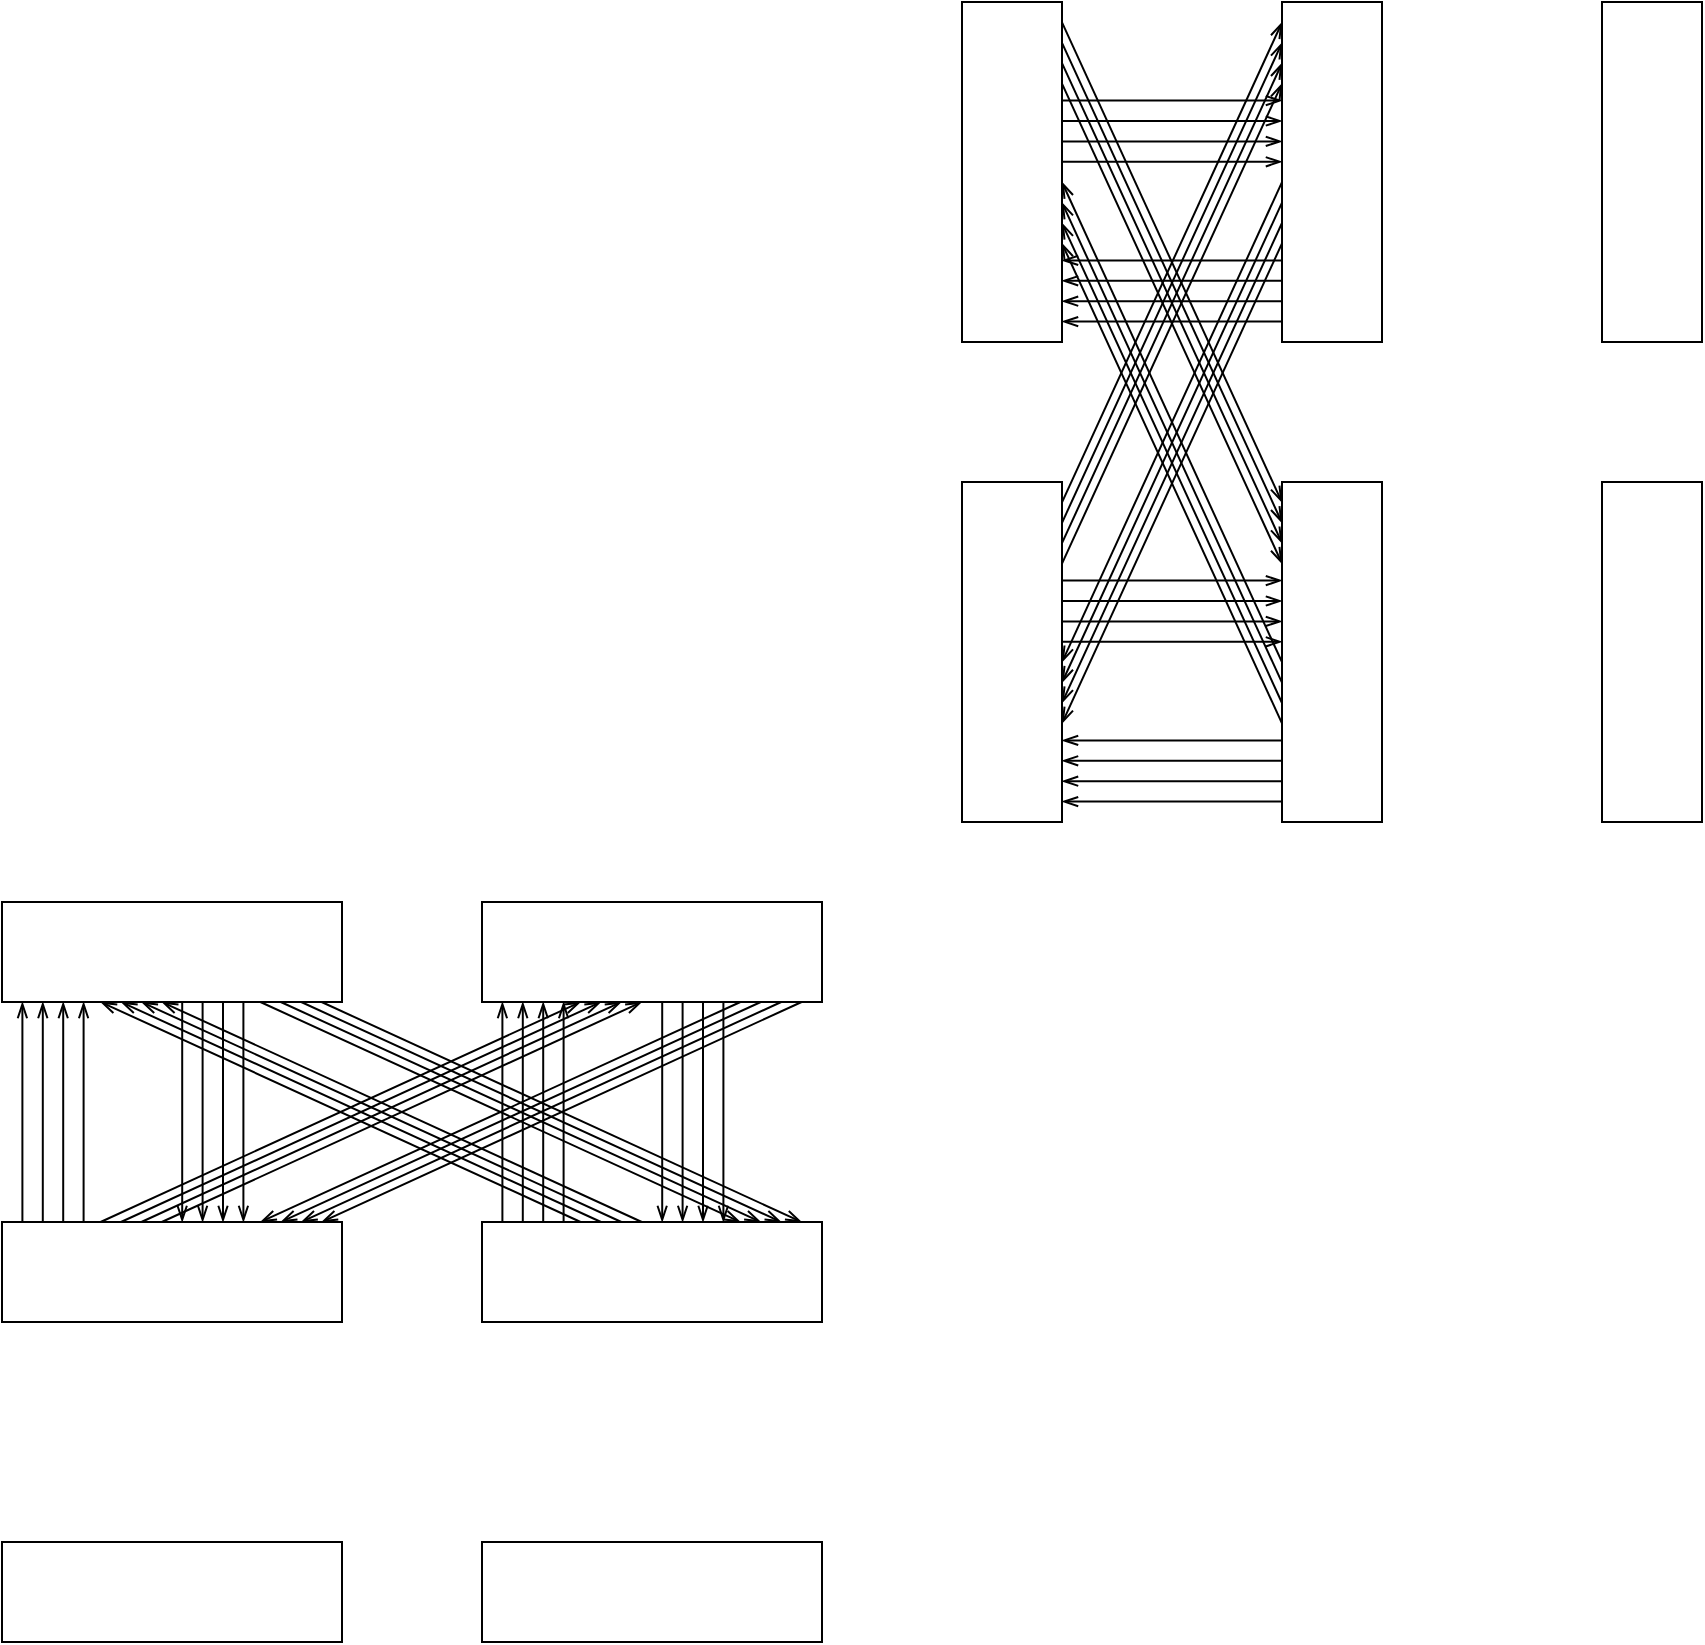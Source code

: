 <mxfile version="26.0.4">
  <diagram name="第 1 页" id="zOTyfkO28Ilmd_IALhG7">
    <mxGraphModel dx="1011" dy="1769" grid="1" gridSize="10" guides="1" tooltips="1" connect="1" arrows="1" fold="1" page="1" pageScale="1" pageWidth="850" pageHeight="1100" math="0" shadow="0">
      <root>
        <mxCell id="0" />
        <mxCell id="1" parent="0" />
        <mxCell id="OAMfP3uRhHY4c8-LjVHL-136" value="" style="group;verticalAlign=bottom;horizontal=1;" vertex="1" connectable="0" parent="1">
          <mxGeometry x="160" y="280" width="410" height="370" as="geometry" />
        </mxCell>
        <mxCell id="OAMfP3uRhHY4c8-LjVHL-1" value="" style="rounded=0;whiteSpace=wrap;html=1;points=[[0,0,0,0,0],[0,0.25,0,0,0],[0,0.5,0,0,0],[0,0.75,0,0,0],[0,1,0,0,0],[0.06,0,0,0,0],[0.06,1,0,0,0],[0.12,0,0,0,0],[0.12,1,0,0,0],[0.18,0,0,0,0],[0.18,1,0,0,0],[0.24,0,0,0,0],[0.24,1,0,0,0],[0.29,0,0,0,0],[0.29,1,0,0,0],[0.35,0,0,0,0],[0.35,1,0,0,0],[0.41,0,0,0,0],[0.41,1,0,0,0],[0.47,0,0,0,0],[0.47,1,0,0,0],[0.53,0,0,0,0],[0.53,1,0,0,0],[0.59,0,0,0,0],[0.59,1,0,0,0],[0.65,0,0,0,0],[0.65,1,0,0,0],[0.71,0,0,0,0],[0.71,1,0,0,0],[0.76,0,0,0,0],[0.76,1,0,0,0],[0.82,0,0,0,0],[0.82,1,0,0,0],[0.88,0,0,0,0],[0.88,1,0,0,0],[0.94,0,0,0,0],[0.94,1,0,0,0],[1,0,0,0,0],[1,0.25,0,0,0],[1,0.5,0,0,0],[1,0.75,0,0,0],[1,1,0,0,0]];" vertex="1" parent="OAMfP3uRhHY4c8-LjVHL-136">
          <mxGeometry width="170" height="50" as="geometry" />
        </mxCell>
        <mxCell id="OAMfP3uRhHY4c8-LjVHL-8" value="" style="rounded=0;whiteSpace=wrap;html=1;points=[[0,0,0,0,0],[0,0.25,0,0,0],[0,0.5,0,0,0],[0,0.75,0,0,0],[0,1,0,0,0],[0.06,0,0,0,0],[0.06,1,0,0,0],[0.12,0,0,0,0],[0.12,1,0,0,0],[0.18,0,0,0,0],[0.18,1,0,0,0],[0.24,0,0,0,0],[0.24,1,0,0,0],[0.29,0,0,0,0],[0.29,1,0,0,0],[0.35,0,0,0,0],[0.35,1,0,0,0],[0.41,0,0,0,0],[0.41,1,0,0,0],[0.47,0,0,0,0],[0.47,1,0,0,0],[0.53,0,0,0,0],[0.53,1,0,0,0],[0.59,0,0,0,0],[0.59,1,0,0,0],[0.65,0,0,0,0],[0.65,1,0,0,0],[0.71,0,0,0,0],[0.71,1,0,0,0],[0.76,0,0,0,0],[0.76,1,0,0,0],[0.82,0,0,0,0],[0.82,1,0,0,0],[0.88,0,0,0,0],[0.88,1,0,0,0],[0.94,0,0,0,0],[0.94,1,0,0,0],[1,0,0,0,0],[1,0.25,0,0,0],[1,0.5,0,0,0],[1,0.75,0,0,0],[1,1,0,0,0]];" vertex="1" parent="OAMfP3uRhHY4c8-LjVHL-136">
          <mxGeometry x="240" width="170" height="50" as="geometry" />
        </mxCell>
        <mxCell id="OAMfP3uRhHY4c8-LjVHL-9" value="" style="rounded=0;whiteSpace=wrap;html=1;points=[[0,0,0,0,0],[0,0.25,0,0,0],[0,0.5,0,0,0],[0,0.75,0,0,0],[0,1,0,0,0],[0.06,0,0,0,0],[0.06,1,0,0,0],[0.12,0,0,0,0],[0.12,1,0,0,0],[0.18,0,0,0,0],[0.18,1,0,0,0],[0.24,0,0,0,0],[0.24,1,0,0,0],[0.29,0,0,0,0],[0.29,1,0,0,0],[0.35,0,0,0,0],[0.35,1,0,0,0],[0.41,0,0,0,0],[0.41,1,0,0,0],[0.47,0,0,0,0],[0.47,1,0,0,0],[0.53,0,0,0,0],[0.53,1,0,0,0],[0.59,0,0,0,0],[0.59,1,0,0,0],[0.65,0,0,0,0],[0.65,1,0,0,0],[0.71,0,0,0,0],[0.71,1,0,0,0],[0.76,0,0,0,0],[0.76,1,0,0,0],[0.82,0,0,0,0],[0.82,1,0,0,0],[0.88,0,0,0,0],[0.88,1,0,0,0],[0.94,0,0,0,0],[0.94,1,0,0,0],[1,0,0,0,0],[1,0.25,0,0,0],[1,0.5,0,0,0],[1,0.75,0,0,0],[1,1,0,0,0]];" vertex="1" parent="OAMfP3uRhHY4c8-LjVHL-136">
          <mxGeometry y="160" width="170" height="50" as="geometry" />
        </mxCell>
        <mxCell id="OAMfP3uRhHY4c8-LjVHL-12" value="" style="rounded=0;whiteSpace=wrap;html=1;points=[[0,0,0,0,0],[0,0.25,0,0,0],[0,0.5,0,0,0],[0,0.75,0,0,0],[0,1,0,0,0],[0.06,0,0,0,0],[0.06,1,0,0,0],[0.12,0,0,0,0],[0.12,1,0,0,0],[0.18,0,0,0,0],[0.18,1,0,0,0],[0.24,0,0,0,0],[0.24,1,0,0,0],[0.29,0,0,0,0],[0.29,1,0,0,0],[0.35,0,0,0,0],[0.35,1,0,0,0],[0.41,0,0,0,0],[0.41,1,0,0,0],[0.47,0,0,0,0],[0.47,1,0,0,0],[0.53,0,0,0,0],[0.53,1,0,0,0],[0.59,0,0,0,0],[0.59,1,0,0,0],[0.65,0,0,0,0],[0.65,1,0,0,0],[0.71,0,0,0,0],[0.71,1,0,0,0],[0.76,0,0,0,0],[0.76,1,0,0,0],[0.82,0,0,0,0],[0.82,1,0,0,0],[0.88,0,0,0,0],[0.88,1,0,0,0],[0.94,0,0,0,0],[0.94,1,0,0,0],[1,0,0,0,0],[1,0.25,0,0,0],[1,0.5,0,0,0],[1,0.75,0,0,0],[1,1,0,0,0]];" vertex="1" parent="OAMfP3uRhHY4c8-LjVHL-136">
          <mxGeometry x="240" y="160" width="170" height="50" as="geometry" />
        </mxCell>
        <mxCell id="OAMfP3uRhHY4c8-LjVHL-13" value="" style="rounded=0;whiteSpace=wrap;html=1;points=[[0,0,0,0,0],[0,0.25,0,0,0],[0,0.5,0,0,0],[0,0.75,0,0,0],[0,1,0,0,0],[0.06,0,0,0,0],[0.06,1,0,0,0],[0.12,0,0,0,0],[0.12,1,0,0,0],[0.18,0,0,0,0],[0.18,1,0,0,0],[0.24,0,0,0,0],[0.24,1,0,0,0],[0.29,0,0,0,0],[0.29,1,0,0,0],[0.35,0,0,0,0],[0.35,1,0,0,0],[0.41,0,0,0,0],[0.41,1,0,0,0],[0.47,0,0,0,0],[0.47,1,0,0,0],[0.53,0,0,0,0],[0.53,1,0,0,0],[0.59,0,0,0,0],[0.59,1,0,0,0],[0.65,0,0,0,0],[0.65,1,0,0,0],[0.71,0,0,0,0],[0.71,1,0,0,0],[0.76,0,0,0,0],[0.76,1,0,0,0],[0.82,0,0,0,0],[0.82,1,0,0,0],[0.88,0,0,0,0],[0.88,1,0,0,0],[0.94,0,0,0,0],[0.94,1,0,0,0],[1,0,0,0,0],[1,0.25,0,0,0],[1,0.5,0,0,0],[1,0.75,0,0,0],[1,1,0,0,0]];" vertex="1" parent="OAMfP3uRhHY4c8-LjVHL-136">
          <mxGeometry y="320" width="170" height="50" as="geometry" />
        </mxCell>
        <mxCell id="OAMfP3uRhHY4c8-LjVHL-14" value="" style="rounded=0;whiteSpace=wrap;html=1;points=[[0,0,0,0,0],[0,0.25,0,0,0],[0,0.5,0,0,0],[0,0.75,0,0,0],[0,1,0,0,0],[0.06,0,0,0,0],[0.06,1,0,0,0],[0.12,0,0,0,0],[0.12,1,0,0,0],[0.18,0,0,0,0],[0.18,1,0,0,0],[0.24,0,0,0,0],[0.24,1,0,0,0],[0.29,0,0,0,0],[0.29,1,0,0,0],[0.35,0,0,0,0],[0.35,1,0,0,0],[0.41,0,0,0,0],[0.41,1,0,0,0],[0.47,0,0,0,0],[0.47,1,0,0,0],[0.53,0,0,0,0],[0.53,1,0,0,0],[0.59,0,0,0,0],[0.59,1,0,0,0],[0.65,0,0,0,0],[0.65,1,0,0,0],[0.71,0,0,0,0],[0.71,1,0,0,0],[0.76,0,0,0,0],[0.76,1,0,0,0],[0.82,0,0,0,0],[0.82,1,0,0,0],[0.88,0,0,0,0],[0.88,1,0,0,0],[0.94,0,0,0,0],[0.94,1,0,0,0],[1,0,0,0,0],[1,0.25,0,0,0],[1,0.5,0,0,0],[1,0.75,0,0,0],[1,1,0,0,0]];" vertex="1" parent="OAMfP3uRhHY4c8-LjVHL-136">
          <mxGeometry x="240" y="320" width="170" height="50" as="geometry" />
        </mxCell>
        <mxCell id="OAMfP3uRhHY4c8-LjVHL-15" style="edgeStyle=orthogonalEdgeStyle;rounded=0;orthogonalLoop=1;jettySize=auto;html=1;exitX=0.06;exitY=0;exitDx=0;exitDy=0;exitPerimeter=0;entryX=0.06;entryY=1;entryDx=0;entryDy=0;entryPerimeter=0;endArrow=openThin;endFill=0;strokeColor=default;align=center;verticalAlign=middle;fontFamily=Helvetica;fontSize=11;fontColor=default;labelBackgroundColor=default;" edge="1" parent="OAMfP3uRhHY4c8-LjVHL-136" source="OAMfP3uRhHY4c8-LjVHL-9" target="OAMfP3uRhHY4c8-LjVHL-1">
          <mxGeometry relative="1" as="geometry" />
        </mxCell>
        <mxCell id="OAMfP3uRhHY4c8-LjVHL-16" style="edgeStyle=orthogonalEdgeStyle;rounded=0;orthogonalLoop=1;jettySize=auto;html=1;exitX=0.12;exitY=0;exitDx=0;exitDy=0;exitPerimeter=0;entryX=0.12;entryY=1;entryDx=0;entryDy=0;entryPerimeter=0;endArrow=openThin;endFill=0;strokeColor=default;align=center;verticalAlign=middle;fontFamily=Helvetica;fontSize=11;fontColor=default;labelBackgroundColor=default;" edge="1" parent="OAMfP3uRhHY4c8-LjVHL-136" source="OAMfP3uRhHY4c8-LjVHL-9" target="OAMfP3uRhHY4c8-LjVHL-1">
          <mxGeometry relative="1" as="geometry" />
        </mxCell>
        <mxCell id="OAMfP3uRhHY4c8-LjVHL-17" style="edgeStyle=orthogonalEdgeStyle;rounded=0;orthogonalLoop=1;jettySize=auto;html=1;exitX=0.18;exitY=0;exitDx=0;exitDy=0;exitPerimeter=0;entryX=0.18;entryY=1;entryDx=0;entryDy=0;entryPerimeter=0;endArrow=openThin;endFill=0;" edge="1" parent="OAMfP3uRhHY4c8-LjVHL-136" source="OAMfP3uRhHY4c8-LjVHL-9" target="OAMfP3uRhHY4c8-LjVHL-1">
          <mxGeometry relative="1" as="geometry" />
        </mxCell>
        <mxCell id="OAMfP3uRhHY4c8-LjVHL-18" style="edgeStyle=orthogonalEdgeStyle;rounded=0;orthogonalLoop=1;jettySize=auto;html=1;exitX=0.24;exitY=0;exitDx=0;exitDy=0;exitPerimeter=0;entryX=0.24;entryY=1;entryDx=0;entryDy=0;entryPerimeter=0;strokeColor=default;align=center;verticalAlign=middle;fontFamily=Helvetica;fontSize=11;fontColor=default;labelBackgroundColor=default;endArrow=openThin;endFill=0;" edge="1" parent="OAMfP3uRhHY4c8-LjVHL-136" source="OAMfP3uRhHY4c8-LjVHL-9" target="OAMfP3uRhHY4c8-LjVHL-1">
          <mxGeometry relative="1" as="geometry" />
        </mxCell>
        <mxCell id="OAMfP3uRhHY4c8-LjVHL-25" style="shape=connector;rounded=0;orthogonalLoop=1;jettySize=auto;html=1;exitX=0.53;exitY=1;exitDx=0;exitDy=0;exitPerimeter=0;entryX=0.53;entryY=0;entryDx=0;entryDy=0;entryPerimeter=0;strokeColor=default;align=center;verticalAlign=middle;fontFamily=Helvetica;fontSize=11;fontColor=default;labelBackgroundColor=default;endArrow=openThin;endFill=0;" edge="1" parent="OAMfP3uRhHY4c8-LjVHL-136" source="OAMfP3uRhHY4c8-LjVHL-1" target="OAMfP3uRhHY4c8-LjVHL-9">
          <mxGeometry relative="1" as="geometry" />
        </mxCell>
        <mxCell id="OAMfP3uRhHY4c8-LjVHL-26" style="edgeStyle=orthogonalEdgeStyle;shape=connector;rounded=0;orthogonalLoop=1;jettySize=auto;html=1;exitX=0.59;exitY=1;exitDx=0;exitDy=0;exitPerimeter=0;entryX=0.59;entryY=0;entryDx=0;entryDy=0;entryPerimeter=0;strokeColor=default;align=center;verticalAlign=middle;fontFamily=Helvetica;fontSize=11;fontColor=default;labelBackgroundColor=default;endArrow=openThin;endFill=0;" edge="1" parent="OAMfP3uRhHY4c8-LjVHL-136" source="OAMfP3uRhHY4c8-LjVHL-1" target="OAMfP3uRhHY4c8-LjVHL-9">
          <mxGeometry relative="1" as="geometry" />
        </mxCell>
        <mxCell id="OAMfP3uRhHY4c8-LjVHL-27" style="edgeStyle=orthogonalEdgeStyle;shape=connector;rounded=0;orthogonalLoop=1;jettySize=auto;html=1;exitX=0.65;exitY=1;exitDx=0;exitDy=0;exitPerimeter=0;entryX=0.65;entryY=0;entryDx=0;entryDy=0;entryPerimeter=0;strokeColor=default;align=center;verticalAlign=middle;fontFamily=Helvetica;fontSize=11;fontColor=default;labelBackgroundColor=default;endArrow=openThin;endFill=0;" edge="1" parent="OAMfP3uRhHY4c8-LjVHL-136" source="OAMfP3uRhHY4c8-LjVHL-1" target="OAMfP3uRhHY4c8-LjVHL-9">
          <mxGeometry relative="1" as="geometry" />
        </mxCell>
        <mxCell id="OAMfP3uRhHY4c8-LjVHL-28" style="edgeStyle=orthogonalEdgeStyle;shape=connector;rounded=0;orthogonalLoop=1;jettySize=auto;html=1;exitX=0.71;exitY=1;exitDx=0;exitDy=0;exitPerimeter=0;entryX=0.71;entryY=0;entryDx=0;entryDy=0;entryPerimeter=0;strokeColor=default;align=center;verticalAlign=middle;fontFamily=Helvetica;fontSize=11;fontColor=default;labelBackgroundColor=default;endArrow=openThin;endFill=0;" edge="1" parent="OAMfP3uRhHY4c8-LjVHL-136" source="OAMfP3uRhHY4c8-LjVHL-1" target="OAMfP3uRhHY4c8-LjVHL-9">
          <mxGeometry relative="1" as="geometry" />
        </mxCell>
        <mxCell id="OAMfP3uRhHY4c8-LjVHL-31" style="edgeStyle=orthogonalEdgeStyle;shape=connector;rounded=0;orthogonalLoop=1;jettySize=auto;html=1;exitX=0.06;exitY=0;exitDx=0;exitDy=0;exitPerimeter=0;entryX=0.06;entryY=1;entryDx=0;entryDy=0;entryPerimeter=0;strokeColor=default;align=center;verticalAlign=middle;fontFamily=Helvetica;fontSize=11;fontColor=default;labelBackgroundColor=default;endArrow=openThin;endFill=0;" edge="1" parent="OAMfP3uRhHY4c8-LjVHL-136" source="OAMfP3uRhHY4c8-LjVHL-12" target="OAMfP3uRhHY4c8-LjVHL-8">
          <mxGeometry relative="1" as="geometry" />
        </mxCell>
        <mxCell id="OAMfP3uRhHY4c8-LjVHL-32" style="edgeStyle=orthogonalEdgeStyle;shape=connector;rounded=0;orthogonalLoop=1;jettySize=auto;html=1;exitX=0.12;exitY=0;exitDx=0;exitDy=0;exitPerimeter=0;entryX=0.12;entryY=1;entryDx=0;entryDy=0;entryPerimeter=0;strokeColor=default;align=center;verticalAlign=middle;fontFamily=Helvetica;fontSize=11;fontColor=default;labelBackgroundColor=default;endArrow=openThin;endFill=0;" edge="1" parent="OAMfP3uRhHY4c8-LjVHL-136" source="OAMfP3uRhHY4c8-LjVHL-12" target="OAMfP3uRhHY4c8-LjVHL-8">
          <mxGeometry relative="1" as="geometry" />
        </mxCell>
        <mxCell id="OAMfP3uRhHY4c8-LjVHL-33" style="edgeStyle=orthogonalEdgeStyle;shape=connector;rounded=0;orthogonalLoop=1;jettySize=auto;html=1;exitX=0.18;exitY=0;exitDx=0;exitDy=0;exitPerimeter=0;entryX=0.18;entryY=1;entryDx=0;entryDy=0;entryPerimeter=0;strokeColor=default;align=center;verticalAlign=middle;fontFamily=Helvetica;fontSize=11;fontColor=default;labelBackgroundColor=default;endArrow=openThin;endFill=0;" edge="1" parent="OAMfP3uRhHY4c8-LjVHL-136" source="OAMfP3uRhHY4c8-LjVHL-12" target="OAMfP3uRhHY4c8-LjVHL-8">
          <mxGeometry relative="1" as="geometry" />
        </mxCell>
        <mxCell id="OAMfP3uRhHY4c8-LjVHL-34" style="edgeStyle=orthogonalEdgeStyle;shape=connector;rounded=0;orthogonalLoop=1;jettySize=auto;html=1;exitX=0.24;exitY=0;exitDx=0;exitDy=0;exitPerimeter=0;entryX=0.24;entryY=1;entryDx=0;entryDy=0;entryPerimeter=0;strokeColor=default;align=center;verticalAlign=middle;fontFamily=Helvetica;fontSize=11;fontColor=default;labelBackgroundColor=default;endArrow=openThin;endFill=0;" edge="1" parent="OAMfP3uRhHY4c8-LjVHL-136" source="OAMfP3uRhHY4c8-LjVHL-12" target="OAMfP3uRhHY4c8-LjVHL-8">
          <mxGeometry relative="1" as="geometry" />
        </mxCell>
        <mxCell id="OAMfP3uRhHY4c8-LjVHL-36" style="edgeStyle=orthogonalEdgeStyle;shape=connector;rounded=0;orthogonalLoop=1;jettySize=auto;html=1;exitX=0.53;exitY=1;exitDx=0;exitDy=0;exitPerimeter=0;entryX=0.53;entryY=0;entryDx=0;entryDy=0;entryPerimeter=0;strokeColor=default;align=center;verticalAlign=middle;fontFamily=Helvetica;fontSize=11;fontColor=default;labelBackgroundColor=default;endArrow=openThin;endFill=0;" edge="1" parent="OAMfP3uRhHY4c8-LjVHL-136" source="OAMfP3uRhHY4c8-LjVHL-8" target="OAMfP3uRhHY4c8-LjVHL-12">
          <mxGeometry relative="1" as="geometry" />
        </mxCell>
        <mxCell id="OAMfP3uRhHY4c8-LjVHL-37" style="edgeStyle=orthogonalEdgeStyle;shape=connector;rounded=0;orthogonalLoop=1;jettySize=auto;html=1;exitX=0.59;exitY=1;exitDx=0;exitDy=0;exitPerimeter=0;entryX=0.59;entryY=0;entryDx=0;entryDy=0;entryPerimeter=0;strokeColor=default;align=center;verticalAlign=middle;fontFamily=Helvetica;fontSize=11;fontColor=default;labelBackgroundColor=default;endArrow=openThin;endFill=0;" edge="1" parent="OAMfP3uRhHY4c8-LjVHL-136" source="OAMfP3uRhHY4c8-LjVHL-8" target="OAMfP3uRhHY4c8-LjVHL-12">
          <mxGeometry relative="1" as="geometry" />
        </mxCell>
        <mxCell id="OAMfP3uRhHY4c8-LjVHL-38" style="edgeStyle=orthogonalEdgeStyle;shape=connector;rounded=0;orthogonalLoop=1;jettySize=auto;html=1;exitX=0.65;exitY=1;exitDx=0;exitDy=0;exitPerimeter=0;entryX=0.65;entryY=0;entryDx=0;entryDy=0;entryPerimeter=0;strokeColor=default;align=center;verticalAlign=middle;fontFamily=Helvetica;fontSize=11;fontColor=default;labelBackgroundColor=default;endArrow=openThin;endFill=0;" edge="1" parent="OAMfP3uRhHY4c8-LjVHL-136" source="OAMfP3uRhHY4c8-LjVHL-8" target="OAMfP3uRhHY4c8-LjVHL-12">
          <mxGeometry relative="1" as="geometry" />
        </mxCell>
        <mxCell id="OAMfP3uRhHY4c8-LjVHL-39" style="edgeStyle=orthogonalEdgeStyle;shape=connector;rounded=0;orthogonalLoop=1;jettySize=auto;html=1;exitX=0.71;exitY=1;exitDx=0;exitDy=0;exitPerimeter=0;entryX=0.71;entryY=0;entryDx=0;entryDy=0;entryPerimeter=0;strokeColor=default;align=center;verticalAlign=middle;fontFamily=Helvetica;fontSize=11;fontColor=default;labelBackgroundColor=default;endArrow=openThin;endFill=0;" edge="1" parent="OAMfP3uRhHY4c8-LjVHL-136" source="OAMfP3uRhHY4c8-LjVHL-8" target="OAMfP3uRhHY4c8-LjVHL-12">
          <mxGeometry relative="1" as="geometry" />
        </mxCell>
        <mxCell id="OAMfP3uRhHY4c8-LjVHL-43" style="edgeStyle=none;shape=connector;rounded=0;orthogonalLoop=1;jettySize=auto;html=1;exitX=0.29;exitY=0;exitDx=0;exitDy=0;exitPerimeter=0;entryX=0.29;entryY=1;entryDx=0;entryDy=0;entryPerimeter=0;strokeColor=default;align=center;verticalAlign=middle;fontFamily=Helvetica;fontSize=11;fontColor=default;labelBackgroundColor=default;endArrow=openThin;endFill=0;" edge="1" parent="OAMfP3uRhHY4c8-LjVHL-136" source="OAMfP3uRhHY4c8-LjVHL-9" target="OAMfP3uRhHY4c8-LjVHL-8">
          <mxGeometry relative="1" as="geometry" />
        </mxCell>
        <mxCell id="OAMfP3uRhHY4c8-LjVHL-44" style="edgeStyle=none;shape=connector;rounded=0;orthogonalLoop=1;jettySize=auto;html=1;exitX=0.35;exitY=0;exitDx=0;exitDy=0;exitPerimeter=0;entryX=0.35;entryY=1;entryDx=0;entryDy=0;entryPerimeter=0;strokeColor=default;align=center;verticalAlign=middle;fontFamily=Helvetica;fontSize=11;fontColor=default;labelBackgroundColor=default;endArrow=openThin;endFill=0;" edge="1" parent="OAMfP3uRhHY4c8-LjVHL-136" source="OAMfP3uRhHY4c8-LjVHL-9" target="OAMfP3uRhHY4c8-LjVHL-8">
          <mxGeometry relative="1" as="geometry" />
        </mxCell>
        <mxCell id="OAMfP3uRhHY4c8-LjVHL-45" style="edgeStyle=none;shape=connector;rounded=0;orthogonalLoop=1;jettySize=auto;html=1;exitX=0.41;exitY=0;exitDx=0;exitDy=0;exitPerimeter=0;entryX=0.41;entryY=1;entryDx=0;entryDy=0;entryPerimeter=0;strokeColor=default;align=center;verticalAlign=middle;fontFamily=Helvetica;fontSize=11;fontColor=default;labelBackgroundColor=default;endArrow=openThin;endFill=0;" edge="1" parent="OAMfP3uRhHY4c8-LjVHL-136" source="OAMfP3uRhHY4c8-LjVHL-9" target="OAMfP3uRhHY4c8-LjVHL-8">
          <mxGeometry relative="1" as="geometry" />
        </mxCell>
        <mxCell id="OAMfP3uRhHY4c8-LjVHL-46" style="edgeStyle=none;shape=connector;rounded=0;orthogonalLoop=1;jettySize=auto;html=1;exitX=0.47;exitY=0;exitDx=0;exitDy=0;exitPerimeter=0;entryX=0.47;entryY=1;entryDx=0;entryDy=0;entryPerimeter=0;strokeColor=default;align=center;verticalAlign=middle;fontFamily=Helvetica;fontSize=11;fontColor=default;labelBackgroundColor=default;endArrow=openThin;endFill=0;" edge="1" parent="OAMfP3uRhHY4c8-LjVHL-136" source="OAMfP3uRhHY4c8-LjVHL-9" target="OAMfP3uRhHY4c8-LjVHL-8">
          <mxGeometry relative="1" as="geometry" />
        </mxCell>
        <mxCell id="OAMfP3uRhHY4c8-LjVHL-47" style="edgeStyle=none;shape=connector;rounded=0;orthogonalLoop=1;jettySize=auto;html=1;exitX=0.76;exitY=1;exitDx=0;exitDy=0;exitPerimeter=0;entryX=0.76;entryY=0;entryDx=0;entryDy=0;entryPerimeter=0;strokeColor=default;align=center;verticalAlign=middle;fontFamily=Helvetica;fontSize=11;fontColor=default;labelBackgroundColor=default;endArrow=openThin;endFill=0;" edge="1" parent="OAMfP3uRhHY4c8-LjVHL-136" source="OAMfP3uRhHY4c8-LjVHL-8" target="OAMfP3uRhHY4c8-LjVHL-9">
          <mxGeometry relative="1" as="geometry" />
        </mxCell>
        <mxCell id="OAMfP3uRhHY4c8-LjVHL-48" style="edgeStyle=none;shape=connector;rounded=0;orthogonalLoop=1;jettySize=auto;html=1;exitX=0.82;exitY=1;exitDx=0;exitDy=0;exitPerimeter=0;entryX=0.82;entryY=0;entryDx=0;entryDy=0;entryPerimeter=0;strokeColor=default;align=center;verticalAlign=middle;fontFamily=Helvetica;fontSize=11;fontColor=default;labelBackgroundColor=default;endArrow=openThin;endFill=0;" edge="1" parent="OAMfP3uRhHY4c8-LjVHL-136" source="OAMfP3uRhHY4c8-LjVHL-8" target="OAMfP3uRhHY4c8-LjVHL-9">
          <mxGeometry relative="1" as="geometry" />
        </mxCell>
        <mxCell id="OAMfP3uRhHY4c8-LjVHL-49" style="edgeStyle=none;shape=connector;rounded=0;orthogonalLoop=1;jettySize=auto;html=1;exitX=0.88;exitY=1;exitDx=0;exitDy=0;exitPerimeter=0;entryX=0.88;entryY=0;entryDx=0;entryDy=0;entryPerimeter=0;strokeColor=default;align=center;verticalAlign=middle;fontFamily=Helvetica;fontSize=11;fontColor=default;labelBackgroundColor=default;endArrow=openThin;endFill=0;" edge="1" parent="OAMfP3uRhHY4c8-LjVHL-136" source="OAMfP3uRhHY4c8-LjVHL-8" target="OAMfP3uRhHY4c8-LjVHL-9">
          <mxGeometry relative="1" as="geometry" />
        </mxCell>
        <mxCell id="OAMfP3uRhHY4c8-LjVHL-50" style="edgeStyle=none;shape=connector;rounded=0;orthogonalLoop=1;jettySize=auto;html=1;exitX=0.94;exitY=1;exitDx=0;exitDy=0;exitPerimeter=0;entryX=0.94;entryY=0;entryDx=0;entryDy=0;entryPerimeter=0;strokeColor=default;align=center;verticalAlign=middle;fontFamily=Helvetica;fontSize=11;fontColor=default;labelBackgroundColor=default;endArrow=openThin;endFill=0;" edge="1" parent="OAMfP3uRhHY4c8-LjVHL-136" source="OAMfP3uRhHY4c8-LjVHL-8" target="OAMfP3uRhHY4c8-LjVHL-9">
          <mxGeometry relative="1" as="geometry" />
        </mxCell>
        <mxCell id="OAMfP3uRhHY4c8-LjVHL-51" style="edgeStyle=none;shape=connector;rounded=0;orthogonalLoop=1;jettySize=auto;html=1;exitX=0.29;exitY=0;exitDx=0;exitDy=0;exitPerimeter=0;entryX=0.29;entryY=1;entryDx=0;entryDy=0;entryPerimeter=0;strokeColor=default;align=center;verticalAlign=middle;fontFamily=Helvetica;fontSize=11;fontColor=default;labelBackgroundColor=default;endArrow=openThin;endFill=0;" edge="1" parent="OAMfP3uRhHY4c8-LjVHL-136" source="OAMfP3uRhHY4c8-LjVHL-12" target="OAMfP3uRhHY4c8-LjVHL-1">
          <mxGeometry relative="1" as="geometry" />
        </mxCell>
        <mxCell id="OAMfP3uRhHY4c8-LjVHL-52" style="edgeStyle=none;shape=connector;rounded=0;orthogonalLoop=1;jettySize=auto;html=1;exitX=0.35;exitY=0;exitDx=0;exitDy=0;exitPerimeter=0;entryX=0.35;entryY=1;entryDx=0;entryDy=0;entryPerimeter=0;strokeColor=default;align=center;verticalAlign=middle;fontFamily=Helvetica;fontSize=11;fontColor=default;labelBackgroundColor=default;endArrow=openThin;endFill=0;" edge="1" parent="OAMfP3uRhHY4c8-LjVHL-136" source="OAMfP3uRhHY4c8-LjVHL-12" target="OAMfP3uRhHY4c8-LjVHL-1">
          <mxGeometry relative="1" as="geometry" />
        </mxCell>
        <mxCell id="OAMfP3uRhHY4c8-LjVHL-53" style="edgeStyle=none;shape=connector;rounded=0;orthogonalLoop=1;jettySize=auto;html=1;exitX=0.41;exitY=0;exitDx=0;exitDy=0;exitPerimeter=0;entryX=0.41;entryY=1;entryDx=0;entryDy=0;entryPerimeter=0;strokeColor=default;align=center;verticalAlign=middle;fontFamily=Helvetica;fontSize=11;fontColor=default;labelBackgroundColor=default;endArrow=openThin;endFill=0;" edge="1" parent="OAMfP3uRhHY4c8-LjVHL-136" source="OAMfP3uRhHY4c8-LjVHL-12" target="OAMfP3uRhHY4c8-LjVHL-1">
          <mxGeometry relative="1" as="geometry" />
        </mxCell>
        <mxCell id="OAMfP3uRhHY4c8-LjVHL-54" style="edgeStyle=none;shape=connector;rounded=0;orthogonalLoop=1;jettySize=auto;html=1;exitX=0.47;exitY=0;exitDx=0;exitDy=0;exitPerimeter=0;entryX=0.47;entryY=1;entryDx=0;entryDy=0;entryPerimeter=0;strokeColor=default;align=center;verticalAlign=middle;fontFamily=Helvetica;fontSize=11;fontColor=default;labelBackgroundColor=default;endArrow=openThin;endFill=0;" edge="1" parent="OAMfP3uRhHY4c8-LjVHL-136" source="OAMfP3uRhHY4c8-LjVHL-12" target="OAMfP3uRhHY4c8-LjVHL-1">
          <mxGeometry relative="1" as="geometry" />
        </mxCell>
        <mxCell id="OAMfP3uRhHY4c8-LjVHL-55" style="edgeStyle=none;shape=connector;rounded=0;orthogonalLoop=1;jettySize=auto;html=1;exitX=0.76;exitY=1;exitDx=0;exitDy=0;exitPerimeter=0;entryX=0.76;entryY=0;entryDx=0;entryDy=0;entryPerimeter=0;strokeColor=default;align=center;verticalAlign=middle;fontFamily=Helvetica;fontSize=11;fontColor=default;labelBackgroundColor=default;endArrow=openThin;endFill=0;" edge="1" parent="OAMfP3uRhHY4c8-LjVHL-136" source="OAMfP3uRhHY4c8-LjVHL-1" target="OAMfP3uRhHY4c8-LjVHL-12">
          <mxGeometry relative="1" as="geometry" />
        </mxCell>
        <mxCell id="OAMfP3uRhHY4c8-LjVHL-56" style="edgeStyle=none;shape=connector;rounded=0;orthogonalLoop=1;jettySize=auto;html=1;exitX=0.82;exitY=1;exitDx=0;exitDy=0;exitPerimeter=0;entryX=0.82;entryY=0;entryDx=0;entryDy=0;entryPerimeter=0;strokeColor=default;align=center;verticalAlign=middle;fontFamily=Helvetica;fontSize=11;fontColor=default;labelBackgroundColor=default;endArrow=openThin;endFill=0;" edge="1" parent="OAMfP3uRhHY4c8-LjVHL-136" source="OAMfP3uRhHY4c8-LjVHL-1" target="OAMfP3uRhHY4c8-LjVHL-12">
          <mxGeometry relative="1" as="geometry" />
        </mxCell>
        <mxCell id="OAMfP3uRhHY4c8-LjVHL-57" style="edgeStyle=none;shape=connector;rounded=0;orthogonalLoop=1;jettySize=auto;html=1;exitX=0.88;exitY=1;exitDx=0;exitDy=0;exitPerimeter=0;entryX=0.88;entryY=0;entryDx=0;entryDy=0;entryPerimeter=0;strokeColor=default;align=center;verticalAlign=middle;fontFamily=Helvetica;fontSize=11;fontColor=default;labelBackgroundColor=default;endArrow=openThin;endFill=0;" edge="1" parent="OAMfP3uRhHY4c8-LjVHL-136" source="OAMfP3uRhHY4c8-LjVHL-1" target="OAMfP3uRhHY4c8-LjVHL-12">
          <mxGeometry relative="1" as="geometry" />
        </mxCell>
        <mxCell id="OAMfP3uRhHY4c8-LjVHL-58" style="edgeStyle=none;shape=connector;rounded=0;orthogonalLoop=1;jettySize=auto;html=1;exitX=0.94;exitY=1;exitDx=0;exitDy=0;exitPerimeter=0;entryX=0.94;entryY=0;entryDx=0;entryDy=0;entryPerimeter=0;strokeColor=default;align=center;verticalAlign=middle;fontFamily=Helvetica;fontSize=11;fontColor=default;labelBackgroundColor=default;endArrow=openThin;endFill=0;" edge="1" parent="OAMfP3uRhHY4c8-LjVHL-136" source="OAMfP3uRhHY4c8-LjVHL-1" target="OAMfP3uRhHY4c8-LjVHL-12">
          <mxGeometry relative="1" as="geometry" />
        </mxCell>
        <mxCell id="OAMfP3uRhHY4c8-LjVHL-137" value="" style="group;rotation=-90;" vertex="1" connectable="0" parent="1">
          <mxGeometry x="620" y="-150" width="410" height="370" as="geometry" />
        </mxCell>
        <mxCell id="OAMfP3uRhHY4c8-LjVHL-138" value="" style="rounded=0;whiteSpace=wrap;html=1;points=[[0,0,0,0,0],[0,0.25,0,0,0],[0,0.5,0,0,0],[0,0.75,0,0,0],[0,1,0,0,0],[0.06,0,0,0,0],[0.06,1,0,0,0],[0.12,0,0,0,0],[0.12,1,0,0,0],[0.18,0,0,0,0],[0.18,1,0,0,0],[0.24,0,0,0,0],[0.24,1,0,0,0],[0.29,0,0,0,0],[0.29,1,0,0,0],[0.35,0,0,0,0],[0.35,1,0,0,0],[0.41,0,0,0,0],[0.41,1,0,0,0],[0.47,0,0,0,0],[0.47,1,0,0,0],[0.53,0,0,0,0],[0.53,1,0,0,0],[0.59,0,0,0,0],[0.59,1,0,0,0],[0.65,0,0,0,0],[0.65,1,0,0,0],[0.71,0,0,0,0],[0.71,1,0,0,0],[0.76,0,0,0,0],[0.76,1,0,0,0],[0.82,0,0,0,0],[0.82,1,0,0,0],[0.88,0,0,0,0],[0.88,1,0,0,0],[0.94,0,0,0,0],[0.94,1,0,0,0],[1,0,0,0,0],[1,0.25,0,0,0],[1,0.5,0,0,0],[1,0.75,0,0,0],[1,1,0,0,0]];rotation=-90;" vertex="1" parent="OAMfP3uRhHY4c8-LjVHL-137">
          <mxGeometry x="-40" y="280" width="170" height="50" as="geometry" />
        </mxCell>
        <mxCell id="OAMfP3uRhHY4c8-LjVHL-139" value="" style="rounded=0;whiteSpace=wrap;html=1;points=[[0,0,0,0,0],[0,0.25,0,0,0],[0,0.5,0,0,0],[0,0.75,0,0,0],[0,1,0,0,0],[0.06,0,0,0,0],[0.06,1,0,0,0],[0.12,0,0,0,0],[0.12,1,0,0,0],[0.18,0,0,0,0],[0.18,1,0,0,0],[0.24,0,0,0,0],[0.24,1,0,0,0],[0.29,0,0,0,0],[0.29,1,0,0,0],[0.35,0,0,0,0],[0.35,1,0,0,0],[0.41,0,0,0,0],[0.41,1,0,0,0],[0.47,0,0,0,0],[0.47,1,0,0,0],[0.53,0,0,0,0],[0.53,1,0,0,0],[0.59,0,0,0,0],[0.59,1,0,0,0],[0.65,0,0,0,0],[0.65,1,0,0,0],[0.71,0,0,0,0],[0.71,1,0,0,0],[0.76,0,0,0,0],[0.76,1,0,0,0],[0.82,0,0,0,0],[0.82,1,0,0,0],[0.88,0,0,0,0],[0.88,1,0,0,0],[0.94,0,0,0,0],[0.94,1,0,0,0],[1,0,0,0,0],[1,0.25,0,0,0],[1,0.5,0,0,0],[1,0.75,0,0,0],[1,1,0,0,0]];rotation=-90;" vertex="1" parent="OAMfP3uRhHY4c8-LjVHL-137">
          <mxGeometry x="-40" y="40" width="170" height="50" as="geometry" />
        </mxCell>
        <mxCell id="OAMfP3uRhHY4c8-LjVHL-140" value="" style="rounded=0;whiteSpace=wrap;html=1;points=[[0,0,0,0,0],[0,0.25,0,0,0],[0,0.5,0,0,0],[0,0.75,0,0,0],[0,1,0,0,0],[0.06,0,0,0,0],[0.06,1,0,0,0],[0.12,0,0,0,0],[0.12,1,0,0,0],[0.18,0,0,0,0],[0.18,1,0,0,0],[0.24,0,0,0,0],[0.24,1,0,0,0],[0.29,0,0,0,0],[0.29,1,0,0,0],[0.35,0,0,0,0],[0.35,1,0,0,0],[0.41,0,0,0,0],[0.41,1,0,0,0],[0.47,0,0,0,0],[0.47,1,0,0,0],[0.53,0,0,0,0],[0.53,1,0,0,0],[0.59,0,0,0,0],[0.59,1,0,0,0],[0.65,0,0,0,0],[0.65,1,0,0,0],[0.71,0,0,0,0],[0.71,1,0,0,0],[0.76,0,0,0,0],[0.76,1,0,0,0],[0.82,0,0,0,0],[0.82,1,0,0,0],[0.88,0,0,0,0],[0.88,1,0,0,0],[0.94,0,0,0,0],[0.94,1,0,0,0],[1,0,0,0,0],[1,0.25,0,0,0],[1,0.5,0,0,0],[1,0.75,0,0,0],[1,1,0,0,0]];rotation=-90;" vertex="1" parent="OAMfP3uRhHY4c8-LjVHL-137">
          <mxGeometry x="120" y="280" width="170" height="50" as="geometry" />
        </mxCell>
        <mxCell id="OAMfP3uRhHY4c8-LjVHL-141" value="" style="rounded=0;whiteSpace=wrap;html=1;points=[[0,0,0,0,0],[0,0.25,0,0,0],[0,0.5,0,0,0],[0,0.75,0,0,0],[0,1,0,0,0],[0.06,0,0,0,0],[0.06,1,0,0,0],[0.12,0,0,0,0],[0.12,1,0,0,0],[0.18,0,0,0,0],[0.18,1,0,0,0],[0.24,0,0,0,0],[0.24,1,0,0,0],[0.29,0,0,0,0],[0.29,1,0,0,0],[0.35,0,0,0,0],[0.35,1,0,0,0],[0.41,0,0,0,0],[0.41,1,0,0,0],[0.47,0,0,0,0],[0.47,1,0,0,0],[0.53,0,0,0,0],[0.53,1,0,0,0],[0.59,0,0,0,0],[0.59,1,0,0,0],[0.65,0,0,0,0],[0.65,1,0,0,0],[0.71,0,0,0,0],[0.71,1,0,0,0],[0.76,0,0,0,0],[0.76,1,0,0,0],[0.82,0,0,0,0],[0.82,1,0,0,0],[0.88,0,0,0,0],[0.88,1,0,0,0],[0.94,0,0,0,0],[0.94,1,0,0,0],[1,0,0,0,0],[1,0.25,0,0,0],[1,0.5,0,0,0],[1,0.75,0,0,0],[1,1,0,0,0]];rotation=-90;" vertex="1" parent="OAMfP3uRhHY4c8-LjVHL-137">
          <mxGeometry x="120" y="40" width="170" height="50" as="geometry" />
        </mxCell>
        <mxCell id="OAMfP3uRhHY4c8-LjVHL-142" value="" style="rounded=0;whiteSpace=wrap;html=1;points=[[0,0,0,0,0],[0,0.25,0,0,0],[0,0.5,0,0,0],[0,0.75,0,0,0],[0,1,0,0,0],[0.06,0,0,0,0],[0.06,1,0,0,0],[0.12,0,0,0,0],[0.12,1,0,0,0],[0.18,0,0,0,0],[0.18,1,0,0,0],[0.24,0,0,0,0],[0.24,1,0,0,0],[0.29,0,0,0,0],[0.29,1,0,0,0],[0.35,0,0,0,0],[0.35,1,0,0,0],[0.41,0,0,0,0],[0.41,1,0,0,0],[0.47,0,0,0,0],[0.47,1,0,0,0],[0.53,0,0,0,0],[0.53,1,0,0,0],[0.59,0,0,0,0],[0.59,1,0,0,0],[0.65,0,0,0,0],[0.65,1,0,0,0],[0.71,0,0,0,0],[0.71,1,0,0,0],[0.76,0,0,0,0],[0.76,1,0,0,0],[0.82,0,0,0,0],[0.82,1,0,0,0],[0.88,0,0,0,0],[0.88,1,0,0,0],[0.94,0,0,0,0],[0.94,1,0,0,0],[1,0,0,0,0],[1,0.25,0,0,0],[1,0.5,0,0,0],[1,0.75,0,0,0],[1,1,0,0,0]];rotation=-90;" vertex="1" parent="OAMfP3uRhHY4c8-LjVHL-137">
          <mxGeometry x="280" y="280" width="170" height="50" as="geometry" />
        </mxCell>
        <mxCell id="OAMfP3uRhHY4c8-LjVHL-143" value="" style="rounded=0;whiteSpace=wrap;html=1;points=[[0,0,0,0,0],[0,0.25,0,0,0],[0,0.5,0,0,0],[0,0.75,0,0,0],[0,1,0,0,0],[0.06,0,0,0,0],[0.06,1,0,0,0],[0.12,0,0,0,0],[0.12,1,0,0,0],[0.18,0,0,0,0],[0.18,1,0,0,0],[0.24,0,0,0,0],[0.24,1,0,0,0],[0.29,0,0,0,0],[0.29,1,0,0,0],[0.35,0,0,0,0],[0.35,1,0,0,0],[0.41,0,0,0,0],[0.41,1,0,0,0],[0.47,0,0,0,0],[0.47,1,0,0,0],[0.53,0,0,0,0],[0.53,1,0,0,0],[0.59,0,0,0,0],[0.59,1,0,0,0],[0.65,0,0,0,0],[0.65,1,0,0,0],[0.71,0,0,0,0],[0.71,1,0,0,0],[0.76,0,0,0,0],[0.76,1,0,0,0],[0.82,0,0,0,0],[0.82,1,0,0,0],[0.88,0,0,0,0],[0.88,1,0,0,0],[0.94,0,0,0,0],[0.94,1,0,0,0],[1,0,0,0,0],[1,0.25,0,0,0],[1,0.5,0,0,0],[1,0.75,0,0,0],[1,1,0,0,0]];rotation=-90;" vertex="1" parent="OAMfP3uRhHY4c8-LjVHL-137">
          <mxGeometry x="280" y="40" width="170" height="50" as="geometry" />
        </mxCell>
        <mxCell id="OAMfP3uRhHY4c8-LjVHL-144" style="edgeStyle=orthogonalEdgeStyle;rounded=0;orthogonalLoop=1;jettySize=auto;html=1;exitX=0.06;exitY=0;exitDx=0;exitDy=0;exitPerimeter=0;entryX=0.06;entryY=1;entryDx=0;entryDy=0;entryPerimeter=0;endArrow=openThin;endFill=0;strokeColor=default;align=center;verticalAlign=middle;fontFamily=Helvetica;fontSize=11;fontColor=default;labelBackgroundColor=default;" edge="1" parent="OAMfP3uRhHY4c8-LjVHL-137" source="OAMfP3uRhHY4c8-LjVHL-140" target="OAMfP3uRhHY4c8-LjVHL-138">
          <mxGeometry relative="1" as="geometry" />
        </mxCell>
        <mxCell id="OAMfP3uRhHY4c8-LjVHL-145" style="edgeStyle=orthogonalEdgeStyle;rounded=0;orthogonalLoop=1;jettySize=auto;html=1;exitX=0.12;exitY=0;exitDx=0;exitDy=0;exitPerimeter=0;entryX=0.12;entryY=1;entryDx=0;entryDy=0;entryPerimeter=0;endArrow=openThin;endFill=0;strokeColor=default;align=center;verticalAlign=middle;fontFamily=Helvetica;fontSize=11;fontColor=default;labelBackgroundColor=default;" edge="1" parent="OAMfP3uRhHY4c8-LjVHL-137" source="OAMfP3uRhHY4c8-LjVHL-140" target="OAMfP3uRhHY4c8-LjVHL-138">
          <mxGeometry relative="1" as="geometry" />
        </mxCell>
        <mxCell id="OAMfP3uRhHY4c8-LjVHL-146" style="edgeStyle=orthogonalEdgeStyle;rounded=0;orthogonalLoop=1;jettySize=auto;html=1;exitX=0.18;exitY=0;exitDx=0;exitDy=0;exitPerimeter=0;entryX=0.18;entryY=1;entryDx=0;entryDy=0;entryPerimeter=0;endArrow=openThin;endFill=0;" edge="1" parent="OAMfP3uRhHY4c8-LjVHL-137" source="OAMfP3uRhHY4c8-LjVHL-140" target="OAMfP3uRhHY4c8-LjVHL-138">
          <mxGeometry relative="1" as="geometry" />
        </mxCell>
        <mxCell id="OAMfP3uRhHY4c8-LjVHL-147" style="edgeStyle=orthogonalEdgeStyle;rounded=0;orthogonalLoop=1;jettySize=auto;html=1;exitX=0.24;exitY=0;exitDx=0;exitDy=0;exitPerimeter=0;entryX=0.24;entryY=1;entryDx=0;entryDy=0;entryPerimeter=0;strokeColor=default;align=center;verticalAlign=middle;fontFamily=Helvetica;fontSize=11;fontColor=default;labelBackgroundColor=default;endArrow=openThin;endFill=0;" edge="1" parent="OAMfP3uRhHY4c8-LjVHL-137" source="OAMfP3uRhHY4c8-LjVHL-140" target="OAMfP3uRhHY4c8-LjVHL-138">
          <mxGeometry relative="1" as="geometry" />
        </mxCell>
        <mxCell id="OAMfP3uRhHY4c8-LjVHL-148" style="shape=connector;rounded=0;orthogonalLoop=1;jettySize=auto;html=1;exitX=0.53;exitY=1;exitDx=0;exitDy=0;exitPerimeter=0;entryX=0.53;entryY=0;entryDx=0;entryDy=0;entryPerimeter=0;strokeColor=default;align=center;verticalAlign=middle;fontFamily=Helvetica;fontSize=11;fontColor=default;labelBackgroundColor=default;endArrow=openThin;endFill=0;" edge="1" parent="OAMfP3uRhHY4c8-LjVHL-137" source="OAMfP3uRhHY4c8-LjVHL-138" target="OAMfP3uRhHY4c8-LjVHL-140">
          <mxGeometry relative="1" as="geometry" />
        </mxCell>
        <mxCell id="OAMfP3uRhHY4c8-LjVHL-149" style="edgeStyle=orthogonalEdgeStyle;shape=connector;rounded=0;orthogonalLoop=1;jettySize=auto;html=1;exitX=0.59;exitY=1;exitDx=0;exitDy=0;exitPerimeter=0;entryX=0.59;entryY=0;entryDx=0;entryDy=0;entryPerimeter=0;strokeColor=default;align=center;verticalAlign=middle;fontFamily=Helvetica;fontSize=11;fontColor=default;labelBackgroundColor=default;endArrow=openThin;endFill=0;" edge="1" parent="OAMfP3uRhHY4c8-LjVHL-137" source="OAMfP3uRhHY4c8-LjVHL-138" target="OAMfP3uRhHY4c8-LjVHL-140">
          <mxGeometry relative="1" as="geometry" />
        </mxCell>
        <mxCell id="OAMfP3uRhHY4c8-LjVHL-150" style="edgeStyle=orthogonalEdgeStyle;shape=connector;rounded=0;orthogonalLoop=1;jettySize=auto;html=1;exitX=0.65;exitY=1;exitDx=0;exitDy=0;exitPerimeter=0;entryX=0.65;entryY=0;entryDx=0;entryDy=0;entryPerimeter=0;strokeColor=default;align=center;verticalAlign=middle;fontFamily=Helvetica;fontSize=11;fontColor=default;labelBackgroundColor=default;endArrow=openThin;endFill=0;" edge="1" parent="OAMfP3uRhHY4c8-LjVHL-137" source="OAMfP3uRhHY4c8-LjVHL-138" target="OAMfP3uRhHY4c8-LjVHL-140">
          <mxGeometry relative="1" as="geometry" />
        </mxCell>
        <mxCell id="OAMfP3uRhHY4c8-LjVHL-151" style="edgeStyle=orthogonalEdgeStyle;shape=connector;rounded=0;orthogonalLoop=1;jettySize=auto;html=1;exitX=0.71;exitY=1;exitDx=0;exitDy=0;exitPerimeter=0;entryX=0.71;entryY=0;entryDx=0;entryDy=0;entryPerimeter=0;strokeColor=default;align=center;verticalAlign=middle;fontFamily=Helvetica;fontSize=11;fontColor=default;labelBackgroundColor=default;endArrow=openThin;endFill=0;" edge="1" parent="OAMfP3uRhHY4c8-LjVHL-137" source="OAMfP3uRhHY4c8-LjVHL-138" target="OAMfP3uRhHY4c8-LjVHL-140">
          <mxGeometry relative="1" as="geometry" />
        </mxCell>
        <mxCell id="OAMfP3uRhHY4c8-LjVHL-152" style="edgeStyle=orthogonalEdgeStyle;shape=connector;rounded=0;orthogonalLoop=1;jettySize=auto;html=1;exitX=0.06;exitY=0;exitDx=0;exitDy=0;exitPerimeter=0;entryX=0.06;entryY=1;entryDx=0;entryDy=0;entryPerimeter=0;strokeColor=default;align=center;verticalAlign=middle;fontFamily=Helvetica;fontSize=11;fontColor=default;labelBackgroundColor=default;endArrow=openThin;endFill=0;" edge="1" parent="OAMfP3uRhHY4c8-LjVHL-137" source="OAMfP3uRhHY4c8-LjVHL-141" target="OAMfP3uRhHY4c8-LjVHL-139">
          <mxGeometry relative="1" as="geometry" />
        </mxCell>
        <mxCell id="OAMfP3uRhHY4c8-LjVHL-153" style="edgeStyle=orthogonalEdgeStyle;shape=connector;rounded=0;orthogonalLoop=1;jettySize=auto;html=1;exitX=0.12;exitY=0;exitDx=0;exitDy=0;exitPerimeter=0;entryX=0.12;entryY=1;entryDx=0;entryDy=0;entryPerimeter=0;strokeColor=default;align=center;verticalAlign=middle;fontFamily=Helvetica;fontSize=11;fontColor=default;labelBackgroundColor=default;endArrow=openThin;endFill=0;" edge="1" parent="OAMfP3uRhHY4c8-LjVHL-137" source="OAMfP3uRhHY4c8-LjVHL-141" target="OAMfP3uRhHY4c8-LjVHL-139">
          <mxGeometry relative="1" as="geometry" />
        </mxCell>
        <mxCell id="OAMfP3uRhHY4c8-LjVHL-154" style="edgeStyle=orthogonalEdgeStyle;shape=connector;rounded=0;orthogonalLoop=1;jettySize=auto;html=1;exitX=0.18;exitY=0;exitDx=0;exitDy=0;exitPerimeter=0;entryX=0.18;entryY=1;entryDx=0;entryDy=0;entryPerimeter=0;strokeColor=default;align=center;verticalAlign=middle;fontFamily=Helvetica;fontSize=11;fontColor=default;labelBackgroundColor=default;endArrow=openThin;endFill=0;" edge="1" parent="OAMfP3uRhHY4c8-LjVHL-137" source="OAMfP3uRhHY4c8-LjVHL-141" target="OAMfP3uRhHY4c8-LjVHL-139">
          <mxGeometry relative="1" as="geometry" />
        </mxCell>
        <mxCell id="OAMfP3uRhHY4c8-LjVHL-155" style="edgeStyle=orthogonalEdgeStyle;shape=connector;rounded=0;orthogonalLoop=1;jettySize=auto;html=1;exitX=0.24;exitY=0;exitDx=0;exitDy=0;exitPerimeter=0;entryX=0.24;entryY=1;entryDx=0;entryDy=0;entryPerimeter=0;strokeColor=default;align=center;verticalAlign=middle;fontFamily=Helvetica;fontSize=11;fontColor=default;labelBackgroundColor=default;endArrow=openThin;endFill=0;" edge="1" parent="OAMfP3uRhHY4c8-LjVHL-137" source="OAMfP3uRhHY4c8-LjVHL-141" target="OAMfP3uRhHY4c8-LjVHL-139">
          <mxGeometry relative="1" as="geometry" />
        </mxCell>
        <mxCell id="OAMfP3uRhHY4c8-LjVHL-156" style="edgeStyle=orthogonalEdgeStyle;shape=connector;rounded=0;orthogonalLoop=1;jettySize=auto;html=1;exitX=0.53;exitY=1;exitDx=0;exitDy=0;exitPerimeter=0;entryX=0.53;entryY=0;entryDx=0;entryDy=0;entryPerimeter=0;strokeColor=default;align=center;verticalAlign=middle;fontFamily=Helvetica;fontSize=11;fontColor=default;labelBackgroundColor=default;endArrow=openThin;endFill=0;" edge="1" parent="OAMfP3uRhHY4c8-LjVHL-137" source="OAMfP3uRhHY4c8-LjVHL-139" target="OAMfP3uRhHY4c8-LjVHL-141">
          <mxGeometry relative="1" as="geometry" />
        </mxCell>
        <mxCell id="OAMfP3uRhHY4c8-LjVHL-157" style="edgeStyle=orthogonalEdgeStyle;shape=connector;rounded=0;orthogonalLoop=1;jettySize=auto;html=1;exitX=0.59;exitY=1;exitDx=0;exitDy=0;exitPerimeter=0;entryX=0.59;entryY=0;entryDx=0;entryDy=0;entryPerimeter=0;strokeColor=default;align=center;verticalAlign=middle;fontFamily=Helvetica;fontSize=11;fontColor=default;labelBackgroundColor=default;endArrow=openThin;endFill=0;" edge="1" parent="OAMfP3uRhHY4c8-LjVHL-137" source="OAMfP3uRhHY4c8-LjVHL-139" target="OAMfP3uRhHY4c8-LjVHL-141">
          <mxGeometry relative="1" as="geometry" />
        </mxCell>
        <mxCell id="OAMfP3uRhHY4c8-LjVHL-158" style="edgeStyle=orthogonalEdgeStyle;shape=connector;rounded=0;orthogonalLoop=1;jettySize=auto;html=1;exitX=0.65;exitY=1;exitDx=0;exitDy=0;exitPerimeter=0;entryX=0.65;entryY=0;entryDx=0;entryDy=0;entryPerimeter=0;strokeColor=default;align=center;verticalAlign=middle;fontFamily=Helvetica;fontSize=11;fontColor=default;labelBackgroundColor=default;endArrow=openThin;endFill=0;" edge="1" parent="OAMfP3uRhHY4c8-LjVHL-137" source="OAMfP3uRhHY4c8-LjVHL-139" target="OAMfP3uRhHY4c8-LjVHL-141">
          <mxGeometry relative="1" as="geometry" />
        </mxCell>
        <mxCell id="OAMfP3uRhHY4c8-LjVHL-159" style="edgeStyle=orthogonalEdgeStyle;shape=connector;rounded=0;orthogonalLoop=1;jettySize=auto;html=1;exitX=0.71;exitY=1;exitDx=0;exitDy=0;exitPerimeter=0;entryX=0.71;entryY=0;entryDx=0;entryDy=0;entryPerimeter=0;strokeColor=default;align=center;verticalAlign=middle;fontFamily=Helvetica;fontSize=11;fontColor=default;labelBackgroundColor=default;endArrow=openThin;endFill=0;" edge="1" parent="OAMfP3uRhHY4c8-LjVHL-137" source="OAMfP3uRhHY4c8-LjVHL-139" target="OAMfP3uRhHY4c8-LjVHL-141">
          <mxGeometry relative="1" as="geometry" />
        </mxCell>
        <mxCell id="OAMfP3uRhHY4c8-LjVHL-160" style="edgeStyle=none;shape=connector;rounded=0;orthogonalLoop=1;jettySize=auto;html=1;exitX=0.29;exitY=0;exitDx=0;exitDy=0;exitPerimeter=0;entryX=0.29;entryY=1;entryDx=0;entryDy=0;entryPerimeter=0;strokeColor=default;align=center;verticalAlign=middle;fontFamily=Helvetica;fontSize=11;fontColor=default;labelBackgroundColor=default;endArrow=openThin;endFill=0;" edge="1" parent="OAMfP3uRhHY4c8-LjVHL-137" source="OAMfP3uRhHY4c8-LjVHL-140" target="OAMfP3uRhHY4c8-LjVHL-139">
          <mxGeometry relative="1" as="geometry" />
        </mxCell>
        <mxCell id="OAMfP3uRhHY4c8-LjVHL-161" style="edgeStyle=none;shape=connector;rounded=0;orthogonalLoop=1;jettySize=auto;html=1;exitX=0.35;exitY=0;exitDx=0;exitDy=0;exitPerimeter=0;entryX=0.35;entryY=1;entryDx=0;entryDy=0;entryPerimeter=0;strokeColor=default;align=center;verticalAlign=middle;fontFamily=Helvetica;fontSize=11;fontColor=default;labelBackgroundColor=default;endArrow=openThin;endFill=0;" edge="1" parent="OAMfP3uRhHY4c8-LjVHL-137" source="OAMfP3uRhHY4c8-LjVHL-140" target="OAMfP3uRhHY4c8-LjVHL-139">
          <mxGeometry relative="1" as="geometry" />
        </mxCell>
        <mxCell id="OAMfP3uRhHY4c8-LjVHL-162" style="edgeStyle=none;shape=connector;rounded=0;orthogonalLoop=1;jettySize=auto;html=1;exitX=0.41;exitY=0;exitDx=0;exitDy=0;exitPerimeter=0;entryX=0.41;entryY=1;entryDx=0;entryDy=0;entryPerimeter=0;strokeColor=default;align=center;verticalAlign=middle;fontFamily=Helvetica;fontSize=11;fontColor=default;labelBackgroundColor=default;endArrow=openThin;endFill=0;" edge="1" parent="OAMfP3uRhHY4c8-LjVHL-137" source="OAMfP3uRhHY4c8-LjVHL-140" target="OAMfP3uRhHY4c8-LjVHL-139">
          <mxGeometry relative="1" as="geometry" />
        </mxCell>
        <mxCell id="OAMfP3uRhHY4c8-LjVHL-163" style="edgeStyle=none;shape=connector;rounded=0;orthogonalLoop=1;jettySize=auto;html=1;exitX=0.47;exitY=0;exitDx=0;exitDy=0;exitPerimeter=0;entryX=0.47;entryY=1;entryDx=0;entryDy=0;entryPerimeter=0;strokeColor=default;align=center;verticalAlign=middle;fontFamily=Helvetica;fontSize=11;fontColor=default;labelBackgroundColor=default;endArrow=openThin;endFill=0;" edge="1" parent="OAMfP3uRhHY4c8-LjVHL-137" source="OAMfP3uRhHY4c8-LjVHL-140" target="OAMfP3uRhHY4c8-LjVHL-139">
          <mxGeometry relative="1" as="geometry" />
        </mxCell>
        <mxCell id="OAMfP3uRhHY4c8-LjVHL-164" style="edgeStyle=none;shape=connector;rounded=0;orthogonalLoop=1;jettySize=auto;html=1;exitX=0.76;exitY=1;exitDx=0;exitDy=0;exitPerimeter=0;entryX=0.76;entryY=0;entryDx=0;entryDy=0;entryPerimeter=0;strokeColor=default;align=center;verticalAlign=middle;fontFamily=Helvetica;fontSize=11;fontColor=default;labelBackgroundColor=default;endArrow=openThin;endFill=0;" edge="1" parent="OAMfP3uRhHY4c8-LjVHL-137" source="OAMfP3uRhHY4c8-LjVHL-139" target="OAMfP3uRhHY4c8-LjVHL-140">
          <mxGeometry relative="1" as="geometry" />
        </mxCell>
        <mxCell id="OAMfP3uRhHY4c8-LjVHL-165" style="edgeStyle=none;shape=connector;rounded=0;orthogonalLoop=1;jettySize=auto;html=1;exitX=0.82;exitY=1;exitDx=0;exitDy=0;exitPerimeter=0;entryX=0.82;entryY=0;entryDx=0;entryDy=0;entryPerimeter=0;strokeColor=default;align=center;verticalAlign=middle;fontFamily=Helvetica;fontSize=11;fontColor=default;labelBackgroundColor=default;endArrow=openThin;endFill=0;" edge="1" parent="OAMfP3uRhHY4c8-LjVHL-137" source="OAMfP3uRhHY4c8-LjVHL-139" target="OAMfP3uRhHY4c8-LjVHL-140">
          <mxGeometry relative="1" as="geometry" />
        </mxCell>
        <mxCell id="OAMfP3uRhHY4c8-LjVHL-166" style="edgeStyle=none;shape=connector;rounded=0;orthogonalLoop=1;jettySize=auto;html=1;exitX=0.88;exitY=1;exitDx=0;exitDy=0;exitPerimeter=0;entryX=0.88;entryY=0;entryDx=0;entryDy=0;entryPerimeter=0;strokeColor=default;align=center;verticalAlign=middle;fontFamily=Helvetica;fontSize=11;fontColor=default;labelBackgroundColor=default;endArrow=openThin;endFill=0;" edge="1" parent="OAMfP3uRhHY4c8-LjVHL-137" source="OAMfP3uRhHY4c8-LjVHL-139" target="OAMfP3uRhHY4c8-LjVHL-140">
          <mxGeometry relative="1" as="geometry" />
        </mxCell>
        <mxCell id="OAMfP3uRhHY4c8-LjVHL-167" style="edgeStyle=none;shape=connector;rounded=0;orthogonalLoop=1;jettySize=auto;html=1;exitX=0.94;exitY=1;exitDx=0;exitDy=0;exitPerimeter=0;entryX=0.94;entryY=0;entryDx=0;entryDy=0;entryPerimeter=0;strokeColor=default;align=center;verticalAlign=middle;fontFamily=Helvetica;fontSize=11;fontColor=default;labelBackgroundColor=default;endArrow=openThin;endFill=0;" edge="1" parent="OAMfP3uRhHY4c8-LjVHL-137" source="OAMfP3uRhHY4c8-LjVHL-139" target="OAMfP3uRhHY4c8-LjVHL-140">
          <mxGeometry relative="1" as="geometry" />
        </mxCell>
        <mxCell id="OAMfP3uRhHY4c8-LjVHL-168" style="edgeStyle=none;shape=connector;rounded=0;orthogonalLoop=1;jettySize=auto;html=1;exitX=0.29;exitY=0;exitDx=0;exitDy=0;exitPerimeter=0;entryX=0.29;entryY=1;entryDx=0;entryDy=0;entryPerimeter=0;strokeColor=default;align=center;verticalAlign=middle;fontFamily=Helvetica;fontSize=11;fontColor=default;labelBackgroundColor=default;endArrow=openThin;endFill=0;" edge="1" parent="OAMfP3uRhHY4c8-LjVHL-137" source="OAMfP3uRhHY4c8-LjVHL-141" target="OAMfP3uRhHY4c8-LjVHL-138">
          <mxGeometry relative="1" as="geometry" />
        </mxCell>
        <mxCell id="OAMfP3uRhHY4c8-LjVHL-169" style="edgeStyle=none;shape=connector;rounded=0;orthogonalLoop=1;jettySize=auto;html=1;exitX=0.35;exitY=0;exitDx=0;exitDy=0;exitPerimeter=0;entryX=0.35;entryY=1;entryDx=0;entryDy=0;entryPerimeter=0;strokeColor=default;align=center;verticalAlign=middle;fontFamily=Helvetica;fontSize=11;fontColor=default;labelBackgroundColor=default;endArrow=openThin;endFill=0;" edge="1" parent="OAMfP3uRhHY4c8-LjVHL-137" source="OAMfP3uRhHY4c8-LjVHL-141" target="OAMfP3uRhHY4c8-LjVHL-138">
          <mxGeometry relative="1" as="geometry" />
        </mxCell>
        <mxCell id="OAMfP3uRhHY4c8-LjVHL-170" style="edgeStyle=none;shape=connector;rounded=0;orthogonalLoop=1;jettySize=auto;html=1;exitX=0.41;exitY=0;exitDx=0;exitDy=0;exitPerimeter=0;entryX=0.41;entryY=1;entryDx=0;entryDy=0;entryPerimeter=0;strokeColor=default;align=center;verticalAlign=middle;fontFamily=Helvetica;fontSize=11;fontColor=default;labelBackgroundColor=default;endArrow=openThin;endFill=0;" edge="1" parent="OAMfP3uRhHY4c8-LjVHL-137" source="OAMfP3uRhHY4c8-LjVHL-141" target="OAMfP3uRhHY4c8-LjVHL-138">
          <mxGeometry relative="1" as="geometry" />
        </mxCell>
        <mxCell id="OAMfP3uRhHY4c8-LjVHL-171" style="edgeStyle=none;shape=connector;rounded=0;orthogonalLoop=1;jettySize=auto;html=1;exitX=0.47;exitY=0;exitDx=0;exitDy=0;exitPerimeter=0;entryX=0.47;entryY=1;entryDx=0;entryDy=0;entryPerimeter=0;strokeColor=default;align=center;verticalAlign=middle;fontFamily=Helvetica;fontSize=11;fontColor=default;labelBackgroundColor=default;endArrow=openThin;endFill=0;" edge="1" parent="OAMfP3uRhHY4c8-LjVHL-137" source="OAMfP3uRhHY4c8-LjVHL-141" target="OAMfP3uRhHY4c8-LjVHL-138">
          <mxGeometry relative="1" as="geometry" />
        </mxCell>
        <mxCell id="OAMfP3uRhHY4c8-LjVHL-172" style="edgeStyle=none;shape=connector;rounded=0;orthogonalLoop=1;jettySize=auto;html=1;exitX=0.76;exitY=1;exitDx=0;exitDy=0;exitPerimeter=0;entryX=0.76;entryY=0;entryDx=0;entryDy=0;entryPerimeter=0;strokeColor=default;align=center;verticalAlign=middle;fontFamily=Helvetica;fontSize=11;fontColor=default;labelBackgroundColor=default;endArrow=openThin;endFill=0;" edge="1" parent="OAMfP3uRhHY4c8-LjVHL-137" source="OAMfP3uRhHY4c8-LjVHL-138" target="OAMfP3uRhHY4c8-LjVHL-141">
          <mxGeometry relative="1" as="geometry" />
        </mxCell>
        <mxCell id="OAMfP3uRhHY4c8-LjVHL-173" style="edgeStyle=none;shape=connector;rounded=0;orthogonalLoop=1;jettySize=auto;html=1;exitX=0.82;exitY=1;exitDx=0;exitDy=0;exitPerimeter=0;entryX=0.82;entryY=0;entryDx=0;entryDy=0;entryPerimeter=0;strokeColor=default;align=center;verticalAlign=middle;fontFamily=Helvetica;fontSize=11;fontColor=default;labelBackgroundColor=default;endArrow=openThin;endFill=0;" edge="1" parent="OAMfP3uRhHY4c8-LjVHL-137" source="OAMfP3uRhHY4c8-LjVHL-138" target="OAMfP3uRhHY4c8-LjVHL-141">
          <mxGeometry relative="1" as="geometry" />
        </mxCell>
        <mxCell id="OAMfP3uRhHY4c8-LjVHL-174" style="edgeStyle=none;shape=connector;rounded=0;orthogonalLoop=1;jettySize=auto;html=1;exitX=0.88;exitY=1;exitDx=0;exitDy=0;exitPerimeter=0;entryX=0.88;entryY=0;entryDx=0;entryDy=0;entryPerimeter=0;strokeColor=default;align=center;verticalAlign=middle;fontFamily=Helvetica;fontSize=11;fontColor=default;labelBackgroundColor=default;endArrow=openThin;endFill=0;" edge="1" parent="OAMfP3uRhHY4c8-LjVHL-137" source="OAMfP3uRhHY4c8-LjVHL-138" target="OAMfP3uRhHY4c8-LjVHL-141">
          <mxGeometry relative="1" as="geometry" />
        </mxCell>
        <mxCell id="OAMfP3uRhHY4c8-LjVHL-175" style="edgeStyle=none;shape=connector;rounded=0;orthogonalLoop=1;jettySize=auto;html=1;exitX=0.94;exitY=1;exitDx=0;exitDy=0;exitPerimeter=0;entryX=0.94;entryY=0;entryDx=0;entryDy=0;entryPerimeter=0;strokeColor=default;align=center;verticalAlign=middle;fontFamily=Helvetica;fontSize=11;fontColor=default;labelBackgroundColor=default;endArrow=openThin;endFill=0;" edge="1" parent="OAMfP3uRhHY4c8-LjVHL-137" source="OAMfP3uRhHY4c8-LjVHL-138" target="OAMfP3uRhHY4c8-LjVHL-141">
          <mxGeometry relative="1" as="geometry" />
        </mxCell>
      </root>
    </mxGraphModel>
  </diagram>
</mxfile>
